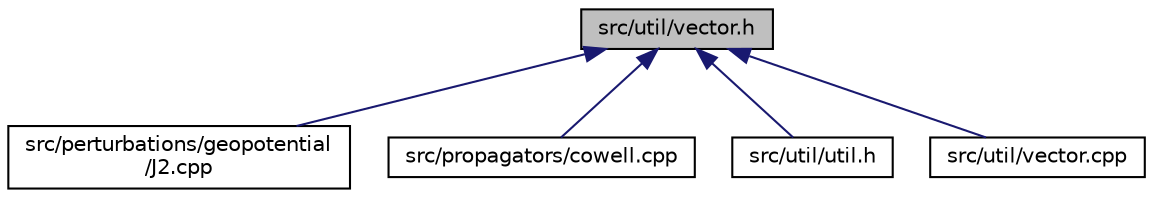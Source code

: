 digraph "src/util/vector.h"
{
 // LATEX_PDF_SIZE
  edge [fontname="Helvetica",fontsize="10",labelfontname="Helvetica",labelfontsize="10"];
  node [fontname="Helvetica",fontsize="10",shape=record];
  Node1 [label="src/util/vector.h",height=0.2,width=0.4,color="black", fillcolor="grey75", style="filled", fontcolor="black",tooltip=" "];
  Node1 -> Node2 [dir="back",color="midnightblue",fontsize="10",style="solid",fontname="Helvetica"];
  Node2 [label="src/perturbations/geopotential\l/J2.cpp",height=0.2,width=0.4,color="black", fillcolor="white", style="filled",URL="$J2_8cpp.html",tooltip=" "];
  Node1 -> Node3 [dir="back",color="midnightblue",fontsize="10",style="solid",fontname="Helvetica"];
  Node3 [label="src/propagators/cowell.cpp",height=0.2,width=0.4,color="black", fillcolor="white", style="filled",URL="$cowell_8cpp.html",tooltip=" "];
  Node1 -> Node4 [dir="back",color="midnightblue",fontsize="10",style="solid",fontname="Helvetica"];
  Node4 [label="src/util/util.h",height=0.2,width=0.4,color="black", fillcolor="white", style="filled",URL="$util_2util_8h.html",tooltip=" "];
  Node1 -> Node5 [dir="back",color="midnightblue",fontsize="10",style="solid",fontname="Helvetica"];
  Node5 [label="src/util/vector.cpp",height=0.2,width=0.4,color="black", fillcolor="white", style="filled",URL="$vector_8cpp.html",tooltip=" "];
}
